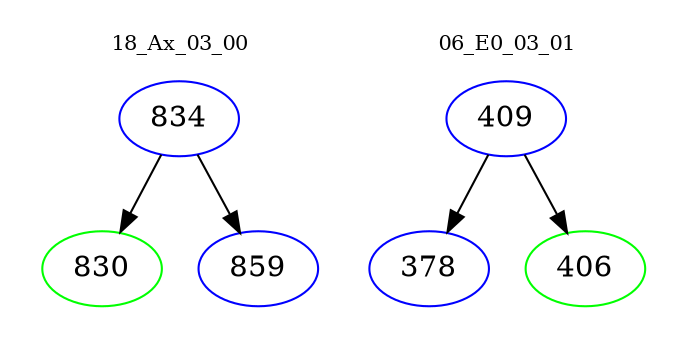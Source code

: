 digraph{
subgraph cluster_0 {
color = white
label = "18_Ax_03_00";
fontsize=10;
T0_834 [label="834", color="blue"]
T0_834 -> T0_830 [color="black"]
T0_830 [label="830", color="green"]
T0_834 -> T0_859 [color="black"]
T0_859 [label="859", color="blue"]
}
subgraph cluster_1 {
color = white
label = "06_E0_03_01";
fontsize=10;
T1_409 [label="409", color="blue"]
T1_409 -> T1_378 [color="black"]
T1_378 [label="378", color="blue"]
T1_409 -> T1_406 [color="black"]
T1_406 [label="406", color="green"]
}
}
